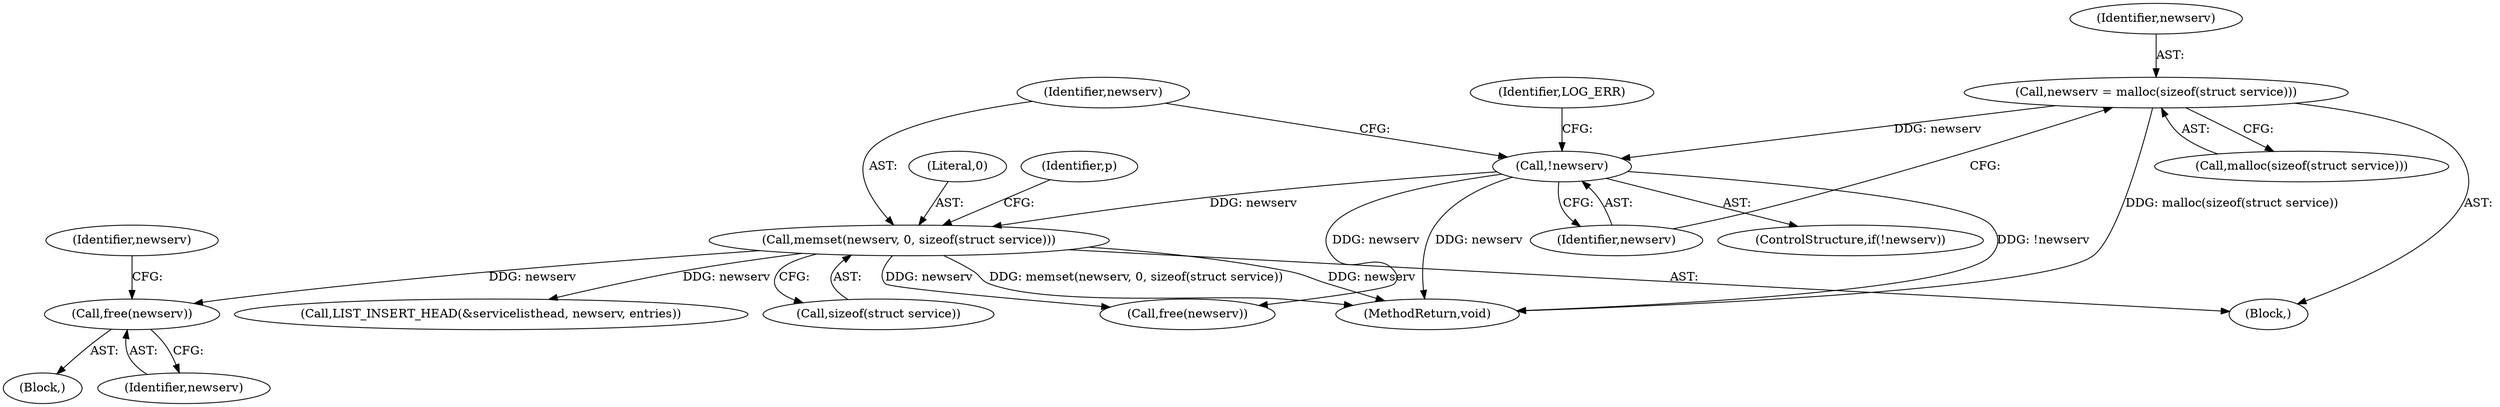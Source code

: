 digraph "0_miniupnp_b238cade9a173c6f751a34acf8ccff838a62aa47@API" {
"1001036" [label="(Call,free(newserv))"];
"1000704" [label="(Call,memset(newserv, 0, sizeof(struct service)))"];
"1000697" [label="(Call,!newserv)"];
"1000691" [label="(Call,newserv = malloc(sizeof(struct service)))"];
"1001042" [label="(Call,LIST_INSERT_HEAD(&servicelisthead, newserv, entries))"];
"1000705" [label="(Identifier,newserv)"];
"1000691" [label="(Call,newserv = malloc(sizeof(struct service)))"];
"1001036" [label="(Call,free(newserv))"];
"1001002" [label="(Block,)"];
"1000706" [label="(Literal,0)"];
"1000257" [label="(Block,)"];
"1001144" [label="(MethodReturn,void)"];
"1000701" [label="(Identifier,LOG_ERR)"];
"1001039" [label="(Identifier,newserv)"];
"1000711" [label="(Identifier,p)"];
"1000697" [label="(Call,!newserv)"];
"1000692" [label="(Identifier,newserv)"];
"1001128" [label="(Call,free(newserv))"];
"1000707" [label="(Call,sizeof(struct service))"];
"1001037" [label="(Identifier,newserv)"];
"1000693" [label="(Call,malloc(sizeof(struct service)))"];
"1000698" [label="(Identifier,newserv)"];
"1000704" [label="(Call,memset(newserv, 0, sizeof(struct service)))"];
"1000696" [label="(ControlStructure,if(!newserv))"];
"1001036" -> "1001002"  [label="AST: "];
"1001036" -> "1001037"  [label="CFG: "];
"1001037" -> "1001036"  [label="AST: "];
"1001039" -> "1001036"  [label="CFG: "];
"1000704" -> "1001036"  [label="DDG: newserv"];
"1000704" -> "1000257"  [label="AST: "];
"1000704" -> "1000707"  [label="CFG: "];
"1000705" -> "1000704"  [label="AST: "];
"1000706" -> "1000704"  [label="AST: "];
"1000707" -> "1000704"  [label="AST: "];
"1000711" -> "1000704"  [label="CFG: "];
"1000704" -> "1001144"  [label="DDG: newserv"];
"1000704" -> "1001144"  [label="DDG: memset(newserv, 0, sizeof(struct service))"];
"1000697" -> "1000704"  [label="DDG: newserv"];
"1000704" -> "1001042"  [label="DDG: newserv"];
"1000704" -> "1001128"  [label="DDG: newserv"];
"1000697" -> "1000696"  [label="AST: "];
"1000697" -> "1000698"  [label="CFG: "];
"1000698" -> "1000697"  [label="AST: "];
"1000701" -> "1000697"  [label="CFG: "];
"1000705" -> "1000697"  [label="CFG: "];
"1000697" -> "1001144"  [label="DDG: !newserv"];
"1000697" -> "1001144"  [label="DDG: newserv"];
"1000691" -> "1000697"  [label="DDG: newserv"];
"1000697" -> "1001128"  [label="DDG: newserv"];
"1000691" -> "1000257"  [label="AST: "];
"1000691" -> "1000693"  [label="CFG: "];
"1000692" -> "1000691"  [label="AST: "];
"1000693" -> "1000691"  [label="AST: "];
"1000698" -> "1000691"  [label="CFG: "];
"1000691" -> "1001144"  [label="DDG: malloc(sizeof(struct service))"];
}

